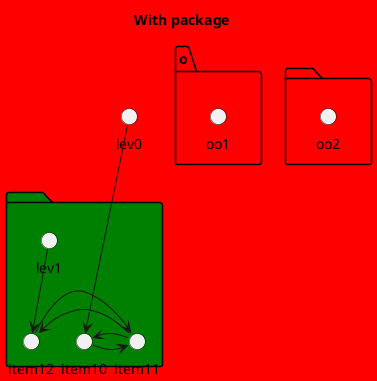 {
  "sha1": "c4trp4kcsahpa9kzao44c5lmmv9v0ng",
  "insertion": {
    "when": "2024-06-01T09:03:00.895Z",
    "user": "plantuml@gmail.com"
  }
}
@startuml
title With package
skinparam backgroundColor red

package #green {
() item10
() item11
() item12
() lev1
}

lev0 ---> item10

lev1 --> item12

item10 -> item11
item10 <- item11
item11 -> item12
item11 <- item12

package o {
() oo1
}

package {
() oo2
}

@enduml
